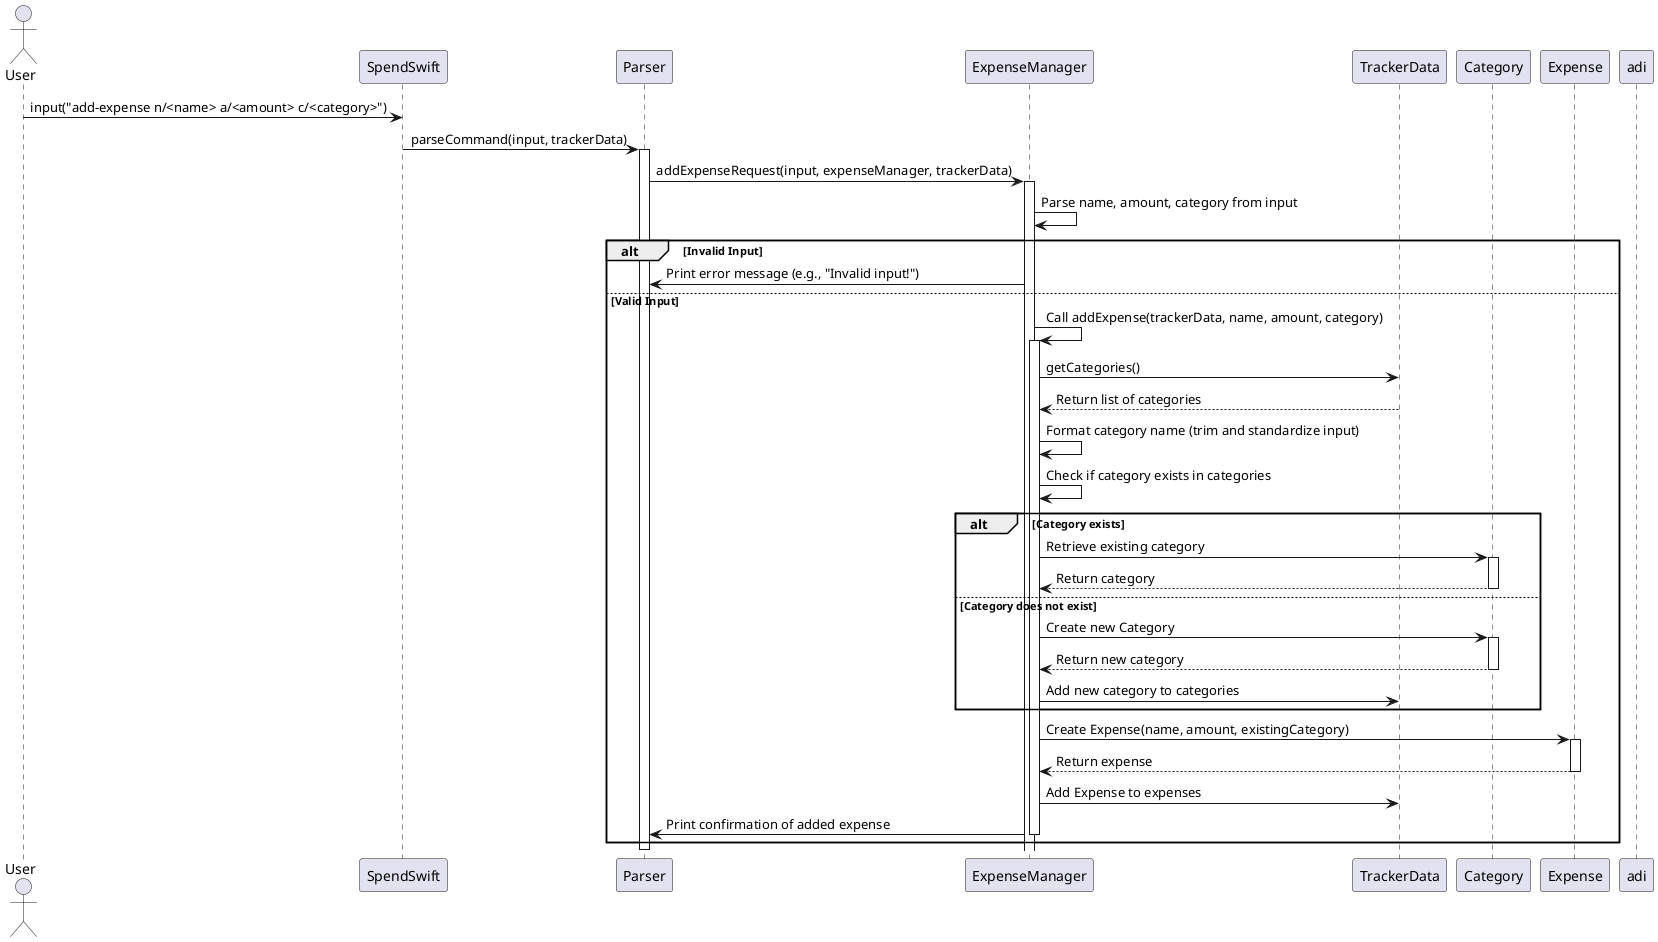 @startuml
actor User
participant SpendSwift
participant Parser
participant ExpenseManager
participant TrackerData
participant Category
participant Expense
participant adi

User -> SpendSwift : input("add-expense n/<name> a/<amount> c/<category>")
SpendSwift -> Parser : parseCommand(input, trackerData)

activate Parser
Parser -> ExpenseManager : addExpenseRequest(input, expenseManager, trackerData)

activate ExpenseManager
ExpenseManager -> ExpenseManager : Parse name, amount, category from input

alt Invalid Input
    ExpenseManager -> Parser : Print error message (e.g., "Invalid input!")
else Valid Input
    ExpenseManager -> ExpenseManager : Call addExpense(trackerData, name, amount, category)
    activate ExpenseManager

    ExpenseManager -> TrackerData : getCategories()
    TrackerData --> ExpenseManager : Return list of categories

    ExpenseManager -> ExpenseManager : Format category name (trim and standardize input)
    ExpenseManager -> ExpenseManager : Check if category exists in categories

    alt Category exists
        ExpenseManager -> Category : Retrieve existing category
        activate Category
        Category --> ExpenseManager : Return category
        deactivate Category
    else Category does not exist
        ExpenseManager -> Category : Create new Category
        activate Category
        Category --> ExpenseManager : Return new category
        deactivate Category
        ExpenseManager -> TrackerData : Add new category to categories
    end

    ExpenseManager -> Expense : Create Expense(name, amount, existingCategory)
    activate Expense
    Expense --> ExpenseManager : Return expense
    deactivate Expense

    ExpenseManager -> TrackerData : Add Expense to expenses
    ExpenseManager -> Parser : Print confirmation of added expense
    deactivate ExpenseManager
end
deactivate Parser

@enduml
